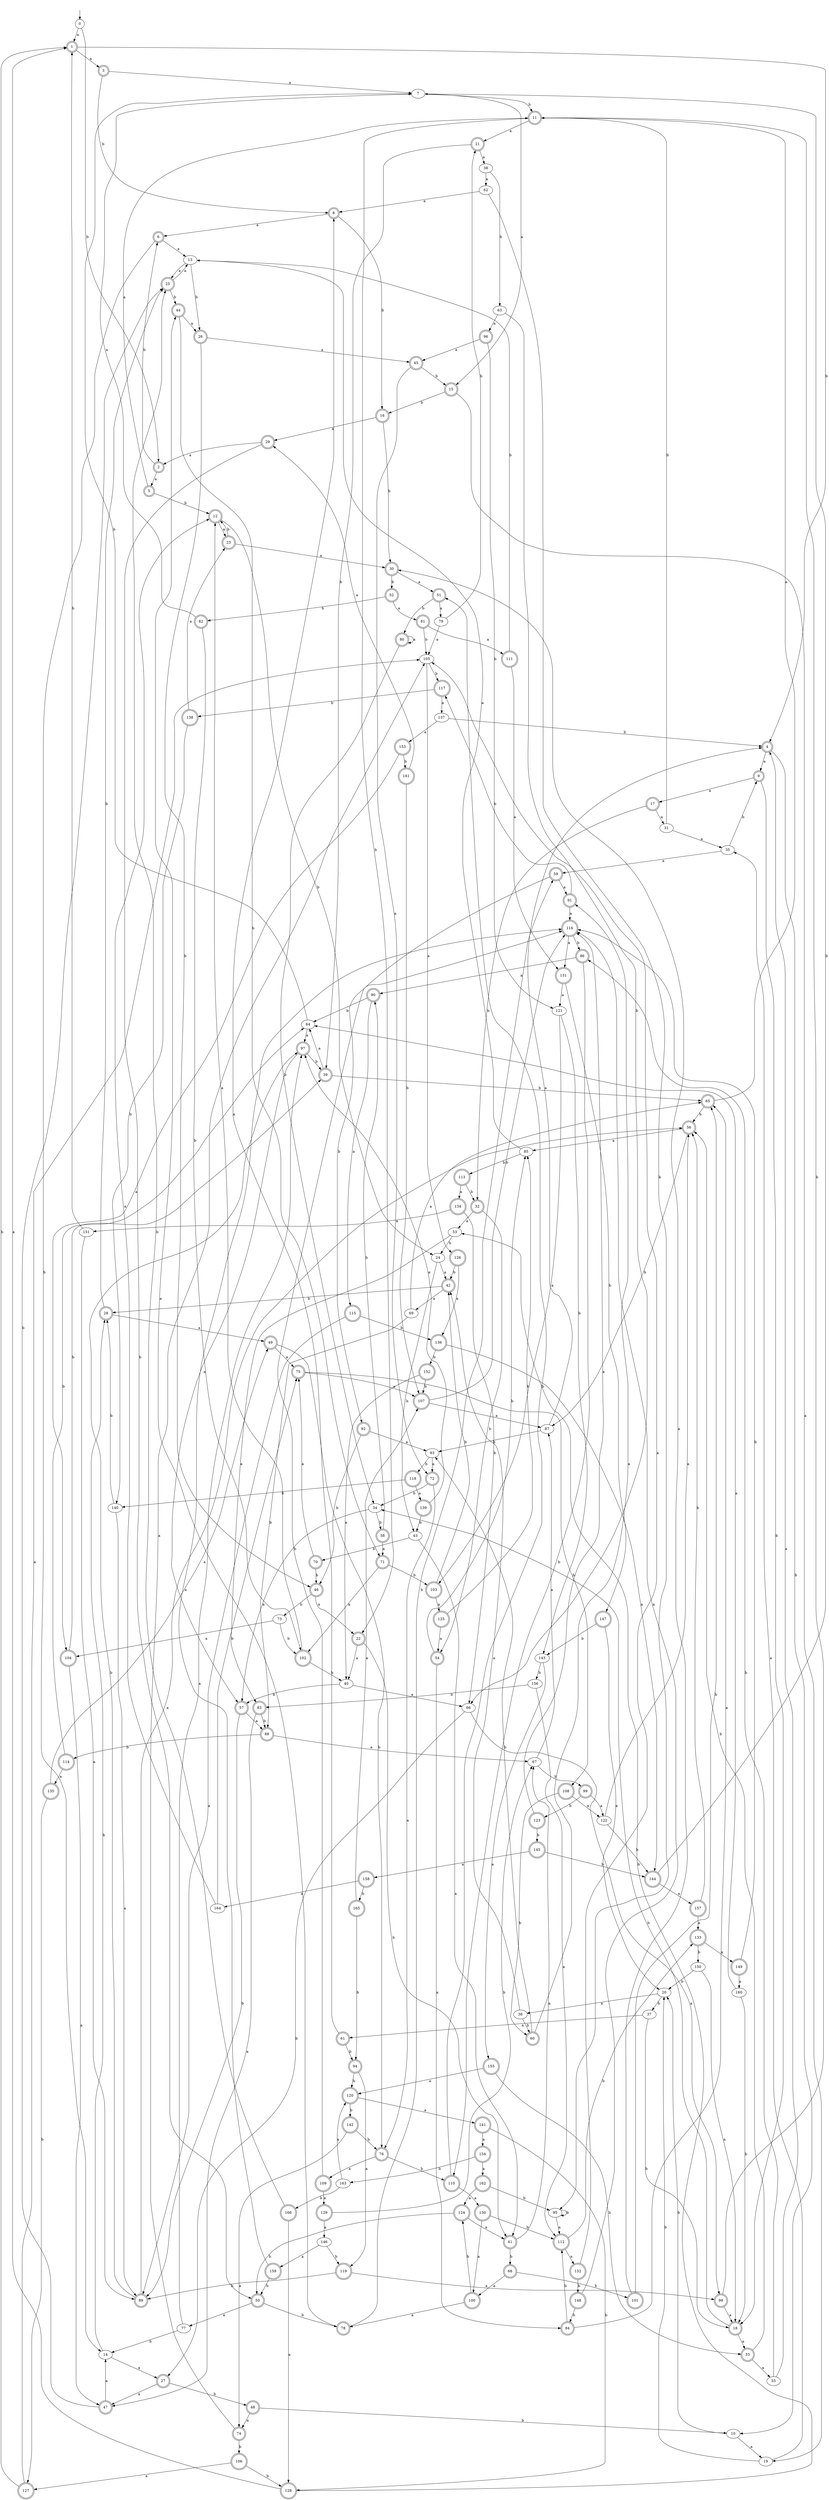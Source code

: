 digraph RandomDFA {
  __start0 [label="", shape=none];
  __start0 -> 0 [label=""];
  0 [shape=circle]
  0 -> 1 [label="a"]
  0 -> 2 [label="b"]
  1 [shape=doublecircle]
  1 -> 3 [label="a"]
  1 -> 4 [label="b"]
  2 [shape=doublecircle]
  2 -> 5 [label="a"]
  2 -> 6 [label="b"]
  3 [shape=doublecircle]
  3 -> 7 [label="a"]
  3 -> 8 [label="b"]
  4 [shape=doublecircle]
  4 -> 9 [label="a"]
  4 -> 10 [label="b"]
  5 [shape=doublecircle]
  5 -> 11 [label="a"]
  5 -> 12 [label="b"]
  6 [shape=doublecircle]
  6 -> 13 [label="a"]
  6 -> 14 [label="b"]
  7
  7 -> 15 [label="a"]
  7 -> 11 [label="b"]
  8 [shape=doublecircle]
  8 -> 6 [label="a"]
  8 -> 16 [label="b"]
  9 [shape=doublecircle]
  9 -> 17 [label="a"]
  9 -> 18 [label="b"]
  10
  10 -> 19 [label="a"]
  10 -> 20 [label="b"]
  11 [shape=doublecircle]
  11 -> 21 [label="a"]
  11 -> 22 [label="b"]
  12 [shape=doublecircle]
  12 -> 23 [label="a"]
  12 -> 24 [label="b"]
  13
  13 -> 25 [label="a"]
  13 -> 26 [label="b"]
  14
  14 -> 27 [label="a"]
  14 -> 28 [label="b"]
  15 [shape=doublecircle]
  15 -> 19 [label="a"]
  15 -> 16 [label="b"]
  16 [shape=doublecircle]
  16 -> 29 [label="a"]
  16 -> 30 [label="b"]
  17 [shape=doublecircle]
  17 -> 31 [label="a"]
  17 -> 32 [label="b"]
  18 [shape=doublecircle]
  18 -> 33 [label="a"]
  18 -> 34 [label="b"]
  19
  19 -> 35 [label="a"]
  19 -> 20 [label="b"]
  20
  20 -> 36 [label="a"]
  20 -> 37 [label="b"]
  21 [shape=doublecircle]
  21 -> 38 [label="a"]
  21 -> 39 [label="b"]
  22 [shape=doublecircle]
  22 -> 40 [label="a"]
  22 -> 41 [label="b"]
  23 [shape=doublecircle]
  23 -> 30 [label="a"]
  23 -> 12 [label="b"]
  24
  24 -> 42 [label="a"]
  24 -> 43 [label="b"]
  25 [shape=doublecircle]
  25 -> 13 [label="a"]
  25 -> 44 [label="b"]
  26 [shape=doublecircle]
  26 -> 45 [label="a"]
  26 -> 46 [label="b"]
  27 [shape=doublecircle]
  27 -> 47 [label="a"]
  27 -> 48 [label="b"]
  28 [shape=doublecircle]
  28 -> 49 [label="a"]
  28 -> 25 [label="b"]
  29 [shape=doublecircle]
  29 -> 2 [label="a"]
  29 -> 50 [label="b"]
  30 [shape=doublecircle]
  30 -> 51 [label="a"]
  30 -> 52 [label="b"]
  31
  31 -> 35 [label="a"]
  31 -> 11 [label="b"]
  32 [shape=doublecircle]
  32 -> 53 [label="a"]
  32 -> 54 [label="b"]
  33 [shape=doublecircle]
  33 -> 55 [label="a"]
  33 -> 56 [label="b"]
  34
  34 -> 57 [label="a"]
  34 -> 58 [label="b"]
  35
  35 -> 59 [label="a"]
  35 -> 9 [label="b"]
  36
  36 -> 42 [label="a"]
  36 -> 60 [label="b"]
  37
  37 -> 61 [label="a"]
  37 -> 18 [label="b"]
  38
  38 -> 62 [label="a"]
  38 -> 63 [label="b"]
  39 [shape=doublecircle]
  39 -> 64 [label="a"]
  39 -> 65 [label="b"]
  40
  40 -> 66 [label="a"]
  40 -> 57 [label="b"]
  41 [shape=doublecircle]
  41 -> 67 [label="a"]
  41 -> 68 [label="b"]
  42 [shape=doublecircle]
  42 -> 69 [label="a"]
  42 -> 28 [label="b"]
  43
  43 -> 41 [label="a"]
  43 -> 70 [label="b"]
  44 [shape=doublecircle]
  44 -> 26 [label="a"]
  44 -> 71 [label="b"]
  45 [shape=doublecircle]
  45 -> 72 [label="a"]
  45 -> 15 [label="b"]
  46 [shape=doublecircle]
  46 -> 22 [label="a"]
  46 -> 73 [label="b"]
  47 [shape=doublecircle]
  47 -> 14 [label="a"]
  47 -> 25 [label="b"]
  48 [shape=doublecircle]
  48 -> 74 [label="a"]
  48 -> 10 [label="b"]
  49 [shape=doublecircle]
  49 -> 75 [label="a"]
  49 -> 76 [label="b"]
  50 [shape=doublecircle]
  50 -> 77 [label="a"]
  50 -> 78 [label="b"]
  51 [shape=doublecircle]
  51 -> 79 [label="a"]
  51 -> 80 [label="b"]
  52 [shape=doublecircle]
  52 -> 81 [label="a"]
  52 -> 82 [label="b"]
  53
  53 -> 83 [label="a"]
  53 -> 24 [label="b"]
  54 [shape=doublecircle]
  54 -> 84 [label="a"]
  54 -> 85 [label="b"]
  55
  55 -> 4 [label="a"]
  55 -> 86 [label="b"]
  56 [shape=doublecircle]
  56 -> 85 [label="a"]
  56 -> 87 [label="b"]
  57 [shape=doublecircle]
  57 -> 88 [label="a"]
  57 -> 89 [label="b"]
  58 [shape=doublecircle]
  58 -> 71 [label="a"]
  58 -> 90 [label="b"]
  59 [shape=doublecircle]
  59 -> 91 [label="a"]
  59 -> 92 [label="b"]
  60 [shape=doublecircle]
  60 -> 91 [label="a"]
  60 -> 93 [label="b"]
  61 [shape=doublecircle]
  61 -> 8 [label="a"]
  61 -> 94 [label="b"]
  62
  62 -> 8 [label="a"]
  62 -> 95 [label="b"]
  63
  63 -> 96 [label="a"]
  63 -> 66 [label="b"]
  64
  64 -> 97 [label="a"]
  64 -> 7 [label="b"]
  65 [shape=doublecircle]
  65 -> 11 [label="a"]
  65 -> 56 [label="b"]
  66
  66 -> 98 [label="a"]
  66 -> 27 [label="b"]
  67
  67 -> 87 [label="a"]
  67 -> 99 [label="b"]
  68 [shape=doublecircle]
  68 -> 100 [label="a"]
  68 -> 101 [label="b"]
  69
  69 -> 65 [label="a"]
  69 -> 88 [label="b"]
  70 [shape=doublecircle]
  70 -> 75 [label="a"]
  70 -> 46 [label="b"]
  71 [shape=doublecircle]
  71 -> 102 [label="a"]
  71 -> 103 [label="b"]
  72 [shape=doublecircle]
  72 -> 76 [label="a"]
  72 -> 34 [label="b"]
  73
  73 -> 104 [label="a"]
  73 -> 102 [label="b"]
  74 [shape=doublecircle]
  74 -> 105 [label="a"]
  74 -> 106 [label="b"]
  75 [shape=doublecircle]
  75 -> 107 [label="a"]
  75 -> 108 [label="b"]
  76 [shape=doublecircle]
  76 -> 109 [label="a"]
  76 -> 110 [label="b"]
  77
  77 -> 97 [label="a"]
  77 -> 14 [label="b"]
  78 [shape=doublecircle]
  78 -> 44 [label="a"]
  78 -> 59 [label="b"]
  79
  79 -> 105 [label="a"]
  79 -> 21 [label="b"]
  80 [shape=doublecircle]
  80 -> 80 [label="a"]
  80 -> 34 [label="b"]
  81 [shape=doublecircle]
  81 -> 111 [label="a"]
  81 -> 105 [label="b"]
  82 [shape=doublecircle]
  82 -> 7 [label="a"]
  82 -> 102 [label="b"]
  83 [shape=doublecircle]
  83 -> 47 [label="a"]
  83 -> 88 [label="b"]
  84 [shape=doublecircle]
  84 -> 65 [label="a"]
  84 -> 112 [label="b"]
  85
  85 -> 13 [label="a"]
  85 -> 113 [label="b"]
  86 [shape=doublecircle]
  86 -> 90 [label="a"]
  86 -> 110 [label="b"]
  87
  87 -> 4 [label="a"]
  87 -> 93 [label="b"]
  88 [shape=doublecircle]
  88 -> 67 [label="a"]
  88 -> 114 [label="b"]
  89 [shape=doublecircle]
  89 -> 56 [label="a"]
  89 -> 97 [label="b"]
  90 [shape=doublecircle]
  90 -> 115 [label="a"]
  90 -> 64 [label="b"]
  91 [shape=doublecircle]
  91 -> 116 [label="a"]
  91 -> 117 [label="b"]
  92 [shape=doublecircle]
  92 -> 93 [label="a"]
  92 -> 46 [label="b"]
  93
  93 -> 72 [label="a"]
  93 -> 118 [label="b"]
  94 [shape=doublecircle]
  94 -> 119 [label="a"]
  94 -> 120 [label="b"]
  95
  95 -> 112 [label="a"]
  95 -> 95 [label="b"]
  96 [shape=doublecircle]
  96 -> 45 [label="a"]
  96 -> 121 [label="b"]
  97 [shape=doublecircle]
  97 -> 57 [label="a"]
  97 -> 39 [label="b"]
  98 [shape=doublecircle]
  98 -> 18 [label="a"]
  98 -> 11 [label="b"]
  99 [shape=doublecircle]
  99 -> 122 [label="a"]
  99 -> 123 [label="b"]
  100 [shape=doublecircle]
  100 -> 78 [label="a"]
  100 -> 124 [label="b"]
  101 [shape=doublecircle]
  101 -> 30 [label="a"]
  101 -> 65 [label="b"]
  102 [shape=doublecircle]
  102 -> 12 [label="a"]
  102 -> 40 [label="b"]
  103 [shape=doublecircle]
  103 -> 125 [label="a"]
  103 -> 42 [label="b"]
  104 [shape=doublecircle]
  104 -> 47 [label="a"]
  104 -> 39 [label="b"]
  105
  105 -> 126 [label="a"]
  105 -> 117 [label="b"]
  106 [shape=doublecircle]
  106 -> 127 [label="a"]
  106 -> 128 [label="b"]
  107 [shape=doublecircle]
  107 -> 87 [label="a"]
  107 -> 116 [label="b"]
  108 [shape=doublecircle]
  108 -> 122 [label="a"]
  108 -> 60 [label="b"]
  109 [shape=doublecircle]
  109 -> 129 [label="a"]
  109 -> 116 [label="b"]
  110 [shape=doublecircle]
  110 -> 130 [label="a"]
  110 -> 51 [label="b"]
  111 [shape=doublecircle]
  111 -> 131 [label="a"]
  111 -> 13 [label="b"]
  112 [shape=doublecircle]
  112 -> 132 [label="a"]
  112 -> 133 [label="b"]
  113 [shape=doublecircle]
  113 -> 134 [label="a"]
  113 -> 32 [label="b"]
  114 [shape=doublecircle]
  114 -> 135 [label="a"]
  114 -> 64 [label="b"]
  115 [shape=doublecircle]
  115 -> 89 [label="a"]
  115 -> 136 [label="b"]
  116 [shape=doublecircle]
  116 -> 131 [label="a"]
  116 -> 86 [label="b"]
  117 [shape=doublecircle]
  117 -> 137 [label="a"]
  117 -> 138 [label="b"]
  118 [shape=doublecircle]
  118 -> 139 [label="a"]
  118 -> 140 [label="b"]
  119 [shape=doublecircle]
  119 -> 98 [label="a"]
  119 -> 89 [label="b"]
  120 [shape=doublecircle]
  120 -> 141 [label="a"]
  120 -> 142 [label="b"]
  121
  121 -> 103 [label="a"]
  121 -> 143 [label="b"]
  122
  122 -> 56 [label="a"]
  122 -> 144 [label="b"]
  123 [shape=doublecircle]
  123 -> 116 [label="a"]
  123 -> 145 [label="b"]
  124 [shape=doublecircle]
  124 -> 41 [label="a"]
  124 -> 50 [label="b"]
  125 [shape=doublecircle]
  125 -> 54 [label="a"]
  125 -> 85 [label="b"]
  126 [shape=doublecircle]
  126 -> 136 [label="a"]
  126 -> 42 [label="b"]
  127 [shape=doublecircle]
  127 -> 105 [label="a"]
  127 -> 1 [label="b"]
  128 [shape=doublecircle]
  128 -> 1 [label="a"]
  128 -> 53 [label="b"]
  129 [shape=doublecircle]
  129 -> 146 [label="a"]
  129 -> 67 [label="b"]
  130 [shape=doublecircle]
  130 -> 100 [label="a"]
  130 -> 112 [label="b"]
  131 [shape=doublecircle]
  131 -> 121 [label="a"]
  131 -> 147 [label="b"]
  132 [shape=doublecircle]
  132 -> 105 [label="a"]
  132 -> 148 [label="b"]
  133 [shape=doublecircle]
  133 -> 149 [label="a"]
  133 -> 150 [label="b"]
  134 [shape=doublecircle]
  134 -> 151 [label="a"]
  134 -> 66 [label="b"]
  135 [shape=doublecircle]
  135 -> 49 [label="a"]
  135 -> 127 [label="b"]
  136 [shape=doublecircle]
  136 -> 144 [label="a"]
  136 -> 152 [label="b"]
  137
  137 -> 153 [label="a"]
  137 -> 4 [label="b"]
  138 [shape=doublecircle]
  138 -> 23 [label="a"]
  138 -> 140 [label="b"]
  139 [shape=doublecircle]
  139 -> 97 [label="a"]
  139 -> 43 [label="b"]
  140
  140 -> 89 [label="a"]
  140 -> 28 [label="b"]
  141 [shape=doublecircle]
  141 -> 154 [label="a"]
  141 -> 128 [label="b"]
  142 [shape=doublecircle]
  142 -> 74 [label="a"]
  142 -> 76 [label="b"]
  143
  143 -> 155 [label="a"]
  143 -> 156 [label="b"]
  144 [shape=doublecircle]
  144 -> 157 [label="a"]
  144 -> 7 [label="b"]
  145 [shape=doublecircle]
  145 -> 158 [label="a"]
  145 -> 144 [label="b"]
  146
  146 -> 159 [label="a"]
  146 -> 119 [label="b"]
  147 [shape=doublecircle]
  147 -> 20 [label="a"]
  147 -> 143 [label="b"]
  148 [shape=doublecircle]
  148 -> 116 [label="a"]
  148 -> 84 [label="b"]
  149 [shape=doublecircle]
  149 -> 160 [label="a"]
  149 -> 116 [label="b"]
  150
  150 -> 18 [label="a"]
  150 -> 20 [label="b"]
  151
  151 -> 89 [label="a"]
  151 -> 1 [label="b"]
  152 [shape=doublecircle]
  152 -> 40 [label="a"]
  152 -> 107 [label="b"]
  153 [shape=doublecircle]
  153 -> 104 [label="a"]
  153 -> 161 [label="b"]
  154 [shape=doublecircle]
  154 -> 162 [label="a"]
  154 -> 163 [label="b"]
  155 [shape=doublecircle]
  155 -> 120 [label="a"]
  155 -> 33 [label="b"]
  156
  156 -> 112 [label="a"]
  156 -> 83 [label="b"]
  157 [shape=doublecircle]
  157 -> 133 [label="a"]
  157 -> 56 [label="b"]
  158 [shape=doublecircle]
  158 -> 164 [label="a"]
  158 -> 165 [label="b"]
  159 [shape=doublecircle]
  159 -> 116 [label="a"]
  159 -> 50 [label="b"]
  160
  160 -> 64 [label="a"]
  160 -> 18 [label="b"]
  161 [shape=doublecircle]
  161 -> 29 [label="a"]
  161 -> 107 [label="b"]
  162 [shape=doublecircle]
  162 -> 124 [label="a"]
  162 -> 95 [label="b"]
  163
  163 -> 120 [label="a"]
  163 -> 166 [label="b"]
  164
  164 -> 12 [label="a"]
  164 -> 75 [label="b"]
  165 [shape=doublecircle]
  165 -> 107 [label="a"]
  165 -> 94 [label="b"]
  166 [shape=doublecircle]
  166 -> 128 [label="a"]
  166 -> 25 [label="b"]
}
